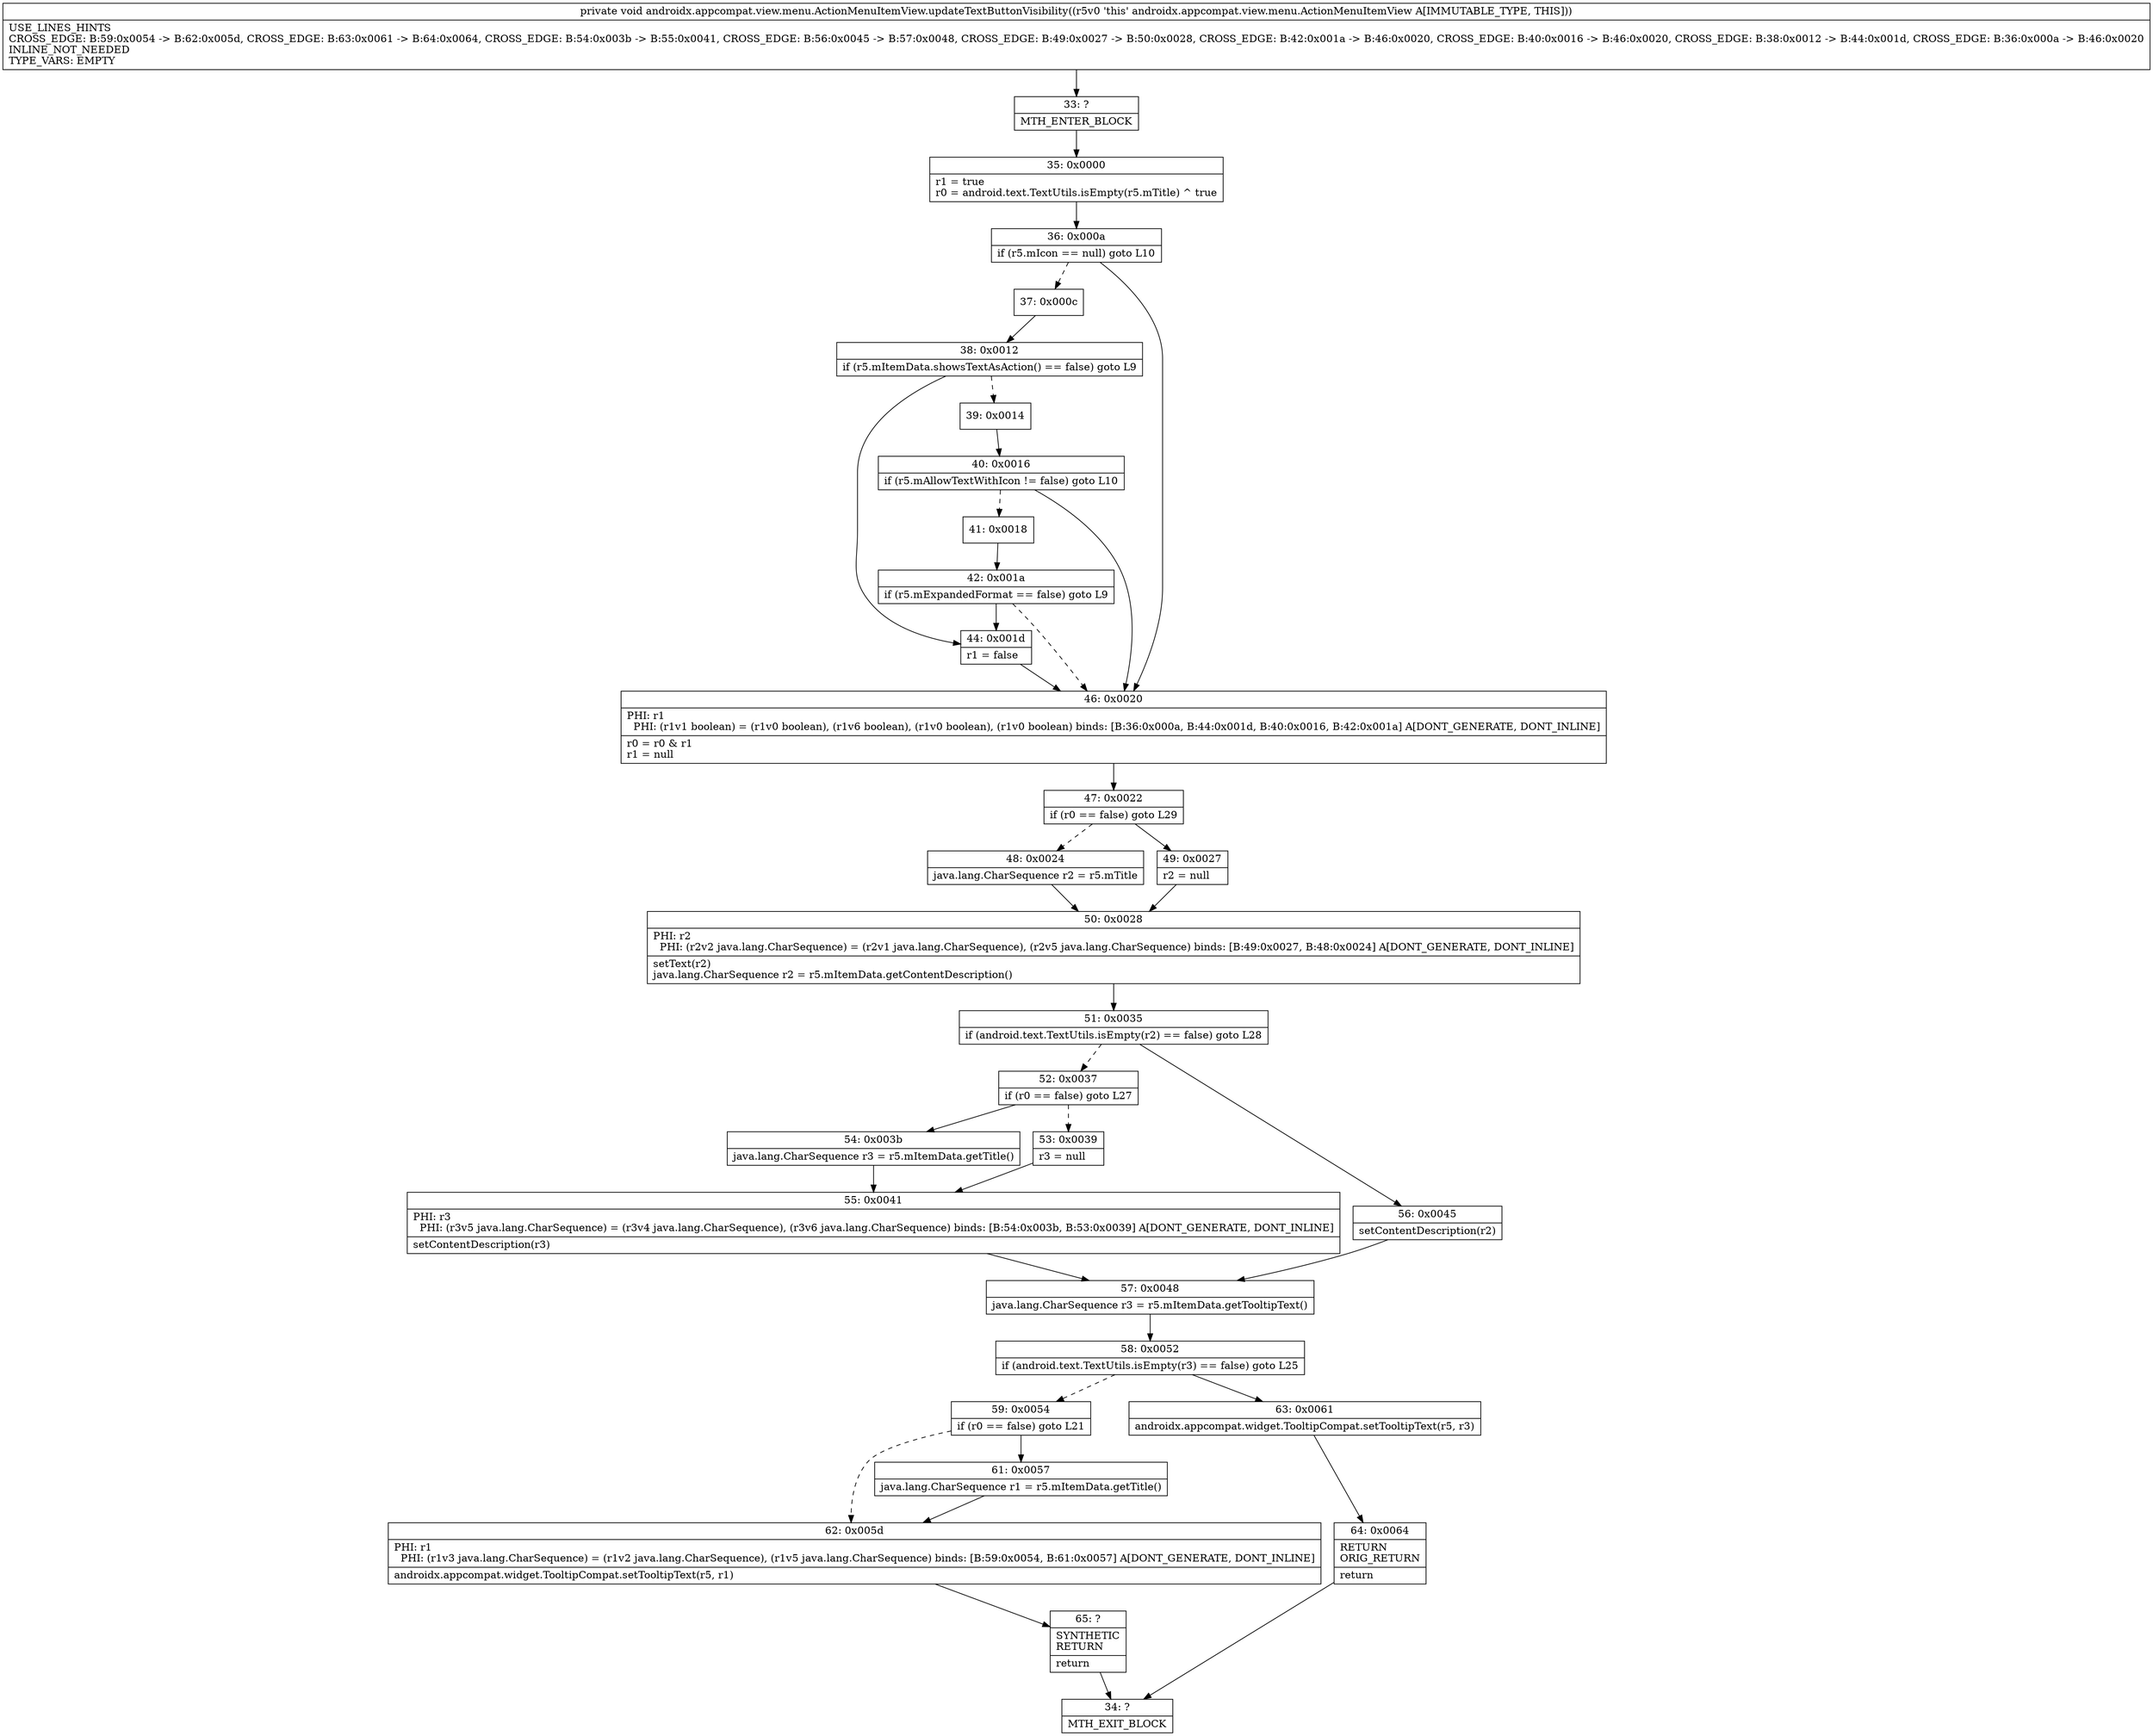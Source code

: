 digraph "CFG forandroidx.appcompat.view.menu.ActionMenuItemView.updateTextButtonVisibility()V" {
Node_33 [shape=record,label="{33\:\ ?|MTH_ENTER_BLOCK\l}"];
Node_35 [shape=record,label="{35\:\ 0x0000|r1 = true\lr0 = android.text.TextUtils.isEmpty(r5.mTitle) ^ true\l}"];
Node_36 [shape=record,label="{36\:\ 0x000a|if (r5.mIcon == null) goto L10\l}"];
Node_37 [shape=record,label="{37\:\ 0x000c}"];
Node_38 [shape=record,label="{38\:\ 0x0012|if (r5.mItemData.showsTextAsAction() == false) goto L9\l}"];
Node_39 [shape=record,label="{39\:\ 0x0014}"];
Node_40 [shape=record,label="{40\:\ 0x0016|if (r5.mAllowTextWithIcon != false) goto L10\l}"];
Node_41 [shape=record,label="{41\:\ 0x0018}"];
Node_42 [shape=record,label="{42\:\ 0x001a|if (r5.mExpandedFormat == false) goto L9\l}"];
Node_44 [shape=record,label="{44\:\ 0x001d|r1 = false\l}"];
Node_46 [shape=record,label="{46\:\ 0x0020|PHI: r1 \l  PHI: (r1v1 boolean) = (r1v0 boolean), (r1v6 boolean), (r1v0 boolean), (r1v0 boolean) binds: [B:36:0x000a, B:44:0x001d, B:40:0x0016, B:42:0x001a] A[DONT_GENERATE, DONT_INLINE]\l|r0 = r0 & r1\lr1 = null\l}"];
Node_47 [shape=record,label="{47\:\ 0x0022|if (r0 == false) goto L29\l}"];
Node_48 [shape=record,label="{48\:\ 0x0024|java.lang.CharSequence r2 = r5.mTitle\l}"];
Node_50 [shape=record,label="{50\:\ 0x0028|PHI: r2 \l  PHI: (r2v2 java.lang.CharSequence) = (r2v1 java.lang.CharSequence), (r2v5 java.lang.CharSequence) binds: [B:49:0x0027, B:48:0x0024] A[DONT_GENERATE, DONT_INLINE]\l|setText(r2)\ljava.lang.CharSequence r2 = r5.mItemData.getContentDescription()\l}"];
Node_51 [shape=record,label="{51\:\ 0x0035|if (android.text.TextUtils.isEmpty(r2) == false) goto L28\l}"];
Node_52 [shape=record,label="{52\:\ 0x0037|if (r0 == false) goto L27\l}"];
Node_53 [shape=record,label="{53\:\ 0x0039|r3 = null\l}"];
Node_55 [shape=record,label="{55\:\ 0x0041|PHI: r3 \l  PHI: (r3v5 java.lang.CharSequence) = (r3v4 java.lang.CharSequence), (r3v6 java.lang.CharSequence) binds: [B:54:0x003b, B:53:0x0039] A[DONT_GENERATE, DONT_INLINE]\l|setContentDescription(r3)\l}"];
Node_57 [shape=record,label="{57\:\ 0x0048|java.lang.CharSequence r3 = r5.mItemData.getTooltipText()\l}"];
Node_58 [shape=record,label="{58\:\ 0x0052|if (android.text.TextUtils.isEmpty(r3) == false) goto L25\l}"];
Node_59 [shape=record,label="{59\:\ 0x0054|if (r0 == false) goto L21\l}"];
Node_61 [shape=record,label="{61\:\ 0x0057|java.lang.CharSequence r1 = r5.mItemData.getTitle()\l}"];
Node_62 [shape=record,label="{62\:\ 0x005d|PHI: r1 \l  PHI: (r1v3 java.lang.CharSequence) = (r1v2 java.lang.CharSequence), (r1v5 java.lang.CharSequence) binds: [B:59:0x0054, B:61:0x0057] A[DONT_GENERATE, DONT_INLINE]\l|androidx.appcompat.widget.TooltipCompat.setTooltipText(r5, r1)\l}"];
Node_65 [shape=record,label="{65\:\ ?|SYNTHETIC\lRETURN\l|return\l}"];
Node_34 [shape=record,label="{34\:\ ?|MTH_EXIT_BLOCK\l}"];
Node_63 [shape=record,label="{63\:\ 0x0061|androidx.appcompat.widget.TooltipCompat.setTooltipText(r5, r3)\l}"];
Node_64 [shape=record,label="{64\:\ 0x0064|RETURN\lORIG_RETURN\l|return\l}"];
Node_54 [shape=record,label="{54\:\ 0x003b|java.lang.CharSequence r3 = r5.mItemData.getTitle()\l}"];
Node_56 [shape=record,label="{56\:\ 0x0045|setContentDescription(r2)\l}"];
Node_49 [shape=record,label="{49\:\ 0x0027|r2 = null\l}"];
MethodNode[shape=record,label="{private void androidx.appcompat.view.menu.ActionMenuItemView.updateTextButtonVisibility((r5v0 'this' androidx.appcompat.view.menu.ActionMenuItemView A[IMMUTABLE_TYPE, THIS]))  | USE_LINES_HINTS\lCROSS_EDGE: B:59:0x0054 \-\> B:62:0x005d, CROSS_EDGE: B:63:0x0061 \-\> B:64:0x0064, CROSS_EDGE: B:54:0x003b \-\> B:55:0x0041, CROSS_EDGE: B:56:0x0045 \-\> B:57:0x0048, CROSS_EDGE: B:49:0x0027 \-\> B:50:0x0028, CROSS_EDGE: B:42:0x001a \-\> B:46:0x0020, CROSS_EDGE: B:40:0x0016 \-\> B:46:0x0020, CROSS_EDGE: B:38:0x0012 \-\> B:44:0x001d, CROSS_EDGE: B:36:0x000a \-\> B:46:0x0020\lINLINE_NOT_NEEDED\lTYPE_VARS: EMPTY\l}"];
MethodNode -> Node_33;Node_33 -> Node_35;
Node_35 -> Node_36;
Node_36 -> Node_37[style=dashed];
Node_36 -> Node_46;
Node_37 -> Node_38;
Node_38 -> Node_39[style=dashed];
Node_38 -> Node_44;
Node_39 -> Node_40;
Node_40 -> Node_41[style=dashed];
Node_40 -> Node_46;
Node_41 -> Node_42;
Node_42 -> Node_44;
Node_42 -> Node_46[style=dashed];
Node_44 -> Node_46;
Node_46 -> Node_47;
Node_47 -> Node_48[style=dashed];
Node_47 -> Node_49;
Node_48 -> Node_50;
Node_50 -> Node_51;
Node_51 -> Node_52[style=dashed];
Node_51 -> Node_56;
Node_52 -> Node_53[style=dashed];
Node_52 -> Node_54;
Node_53 -> Node_55;
Node_55 -> Node_57;
Node_57 -> Node_58;
Node_58 -> Node_59[style=dashed];
Node_58 -> Node_63;
Node_59 -> Node_61;
Node_59 -> Node_62[style=dashed];
Node_61 -> Node_62;
Node_62 -> Node_65;
Node_65 -> Node_34;
Node_63 -> Node_64;
Node_64 -> Node_34;
Node_54 -> Node_55;
Node_56 -> Node_57;
Node_49 -> Node_50;
}

